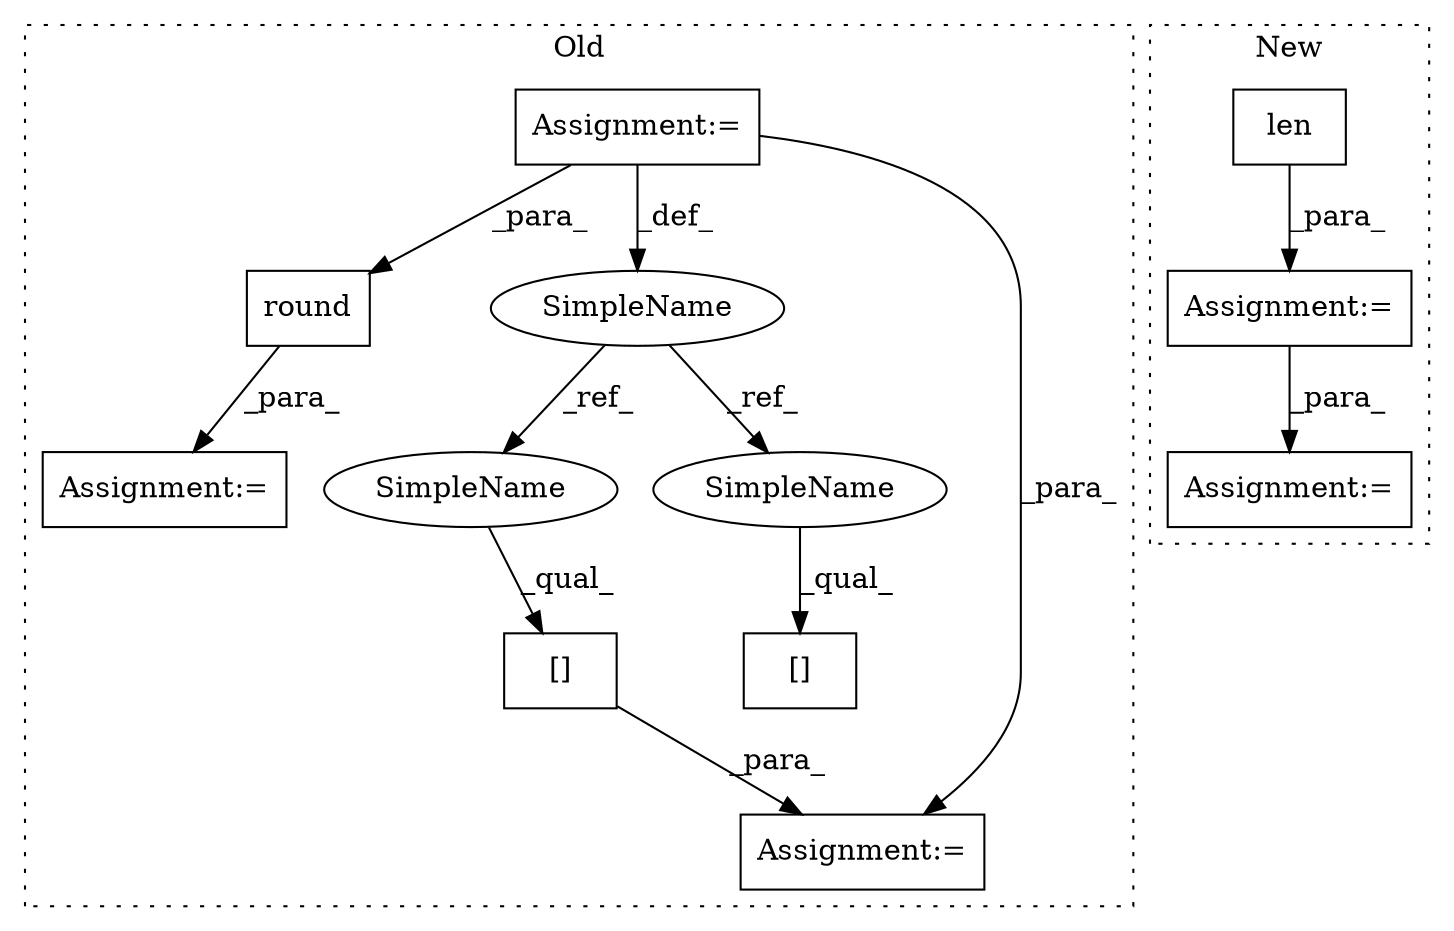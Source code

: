 digraph G {
subgraph cluster0 {
1 [label="round" a="32" s="1562,1636" l="6,1" shape="box"];
3 [label="Assignment:=" a="7" s="1555" l="1" shape="box"];
4 [label="Assignment:=" a="7" s="1406" l="1" shape="box"];
6 [label="[]" a="2" s="1568,1618" l="20,2" shape="box"];
7 [label="SimpleName" a="42" s="1392" l="14" shape="ellipse"];
8 [label="[]" a="2" s="1487,1537" l="20,2" shape="box"];
9 [label="Assignment:=" a="7" s="1486" l="1" shape="box"];
11 [label="SimpleName" a="42" s="1487" l="14" shape="ellipse"];
12 [label="SimpleName" a="42" s="1568" l="14" shape="ellipse"];
label = "Old";
style="dotted";
}
subgraph cluster1 {
2 [label="len" a="32" s="786,810" l="4,1" shape="box"];
5 [label="Assignment:=" a="7" s="1439" l="1" shape="box"];
10 [label="Assignment:=" a="7" s="1387" l="1" shape="box"];
label = "New";
style="dotted";
}
1 -> 3 [label="_para_"];
2 -> 10 [label="_para_"];
4 -> 1 [label="_para_"];
4 -> 9 [label="_para_"];
4 -> 7 [label="_def_"];
7 -> 11 [label="_ref_"];
7 -> 12 [label="_ref_"];
8 -> 9 [label="_para_"];
10 -> 5 [label="_para_"];
11 -> 8 [label="_qual_"];
12 -> 6 [label="_qual_"];
}